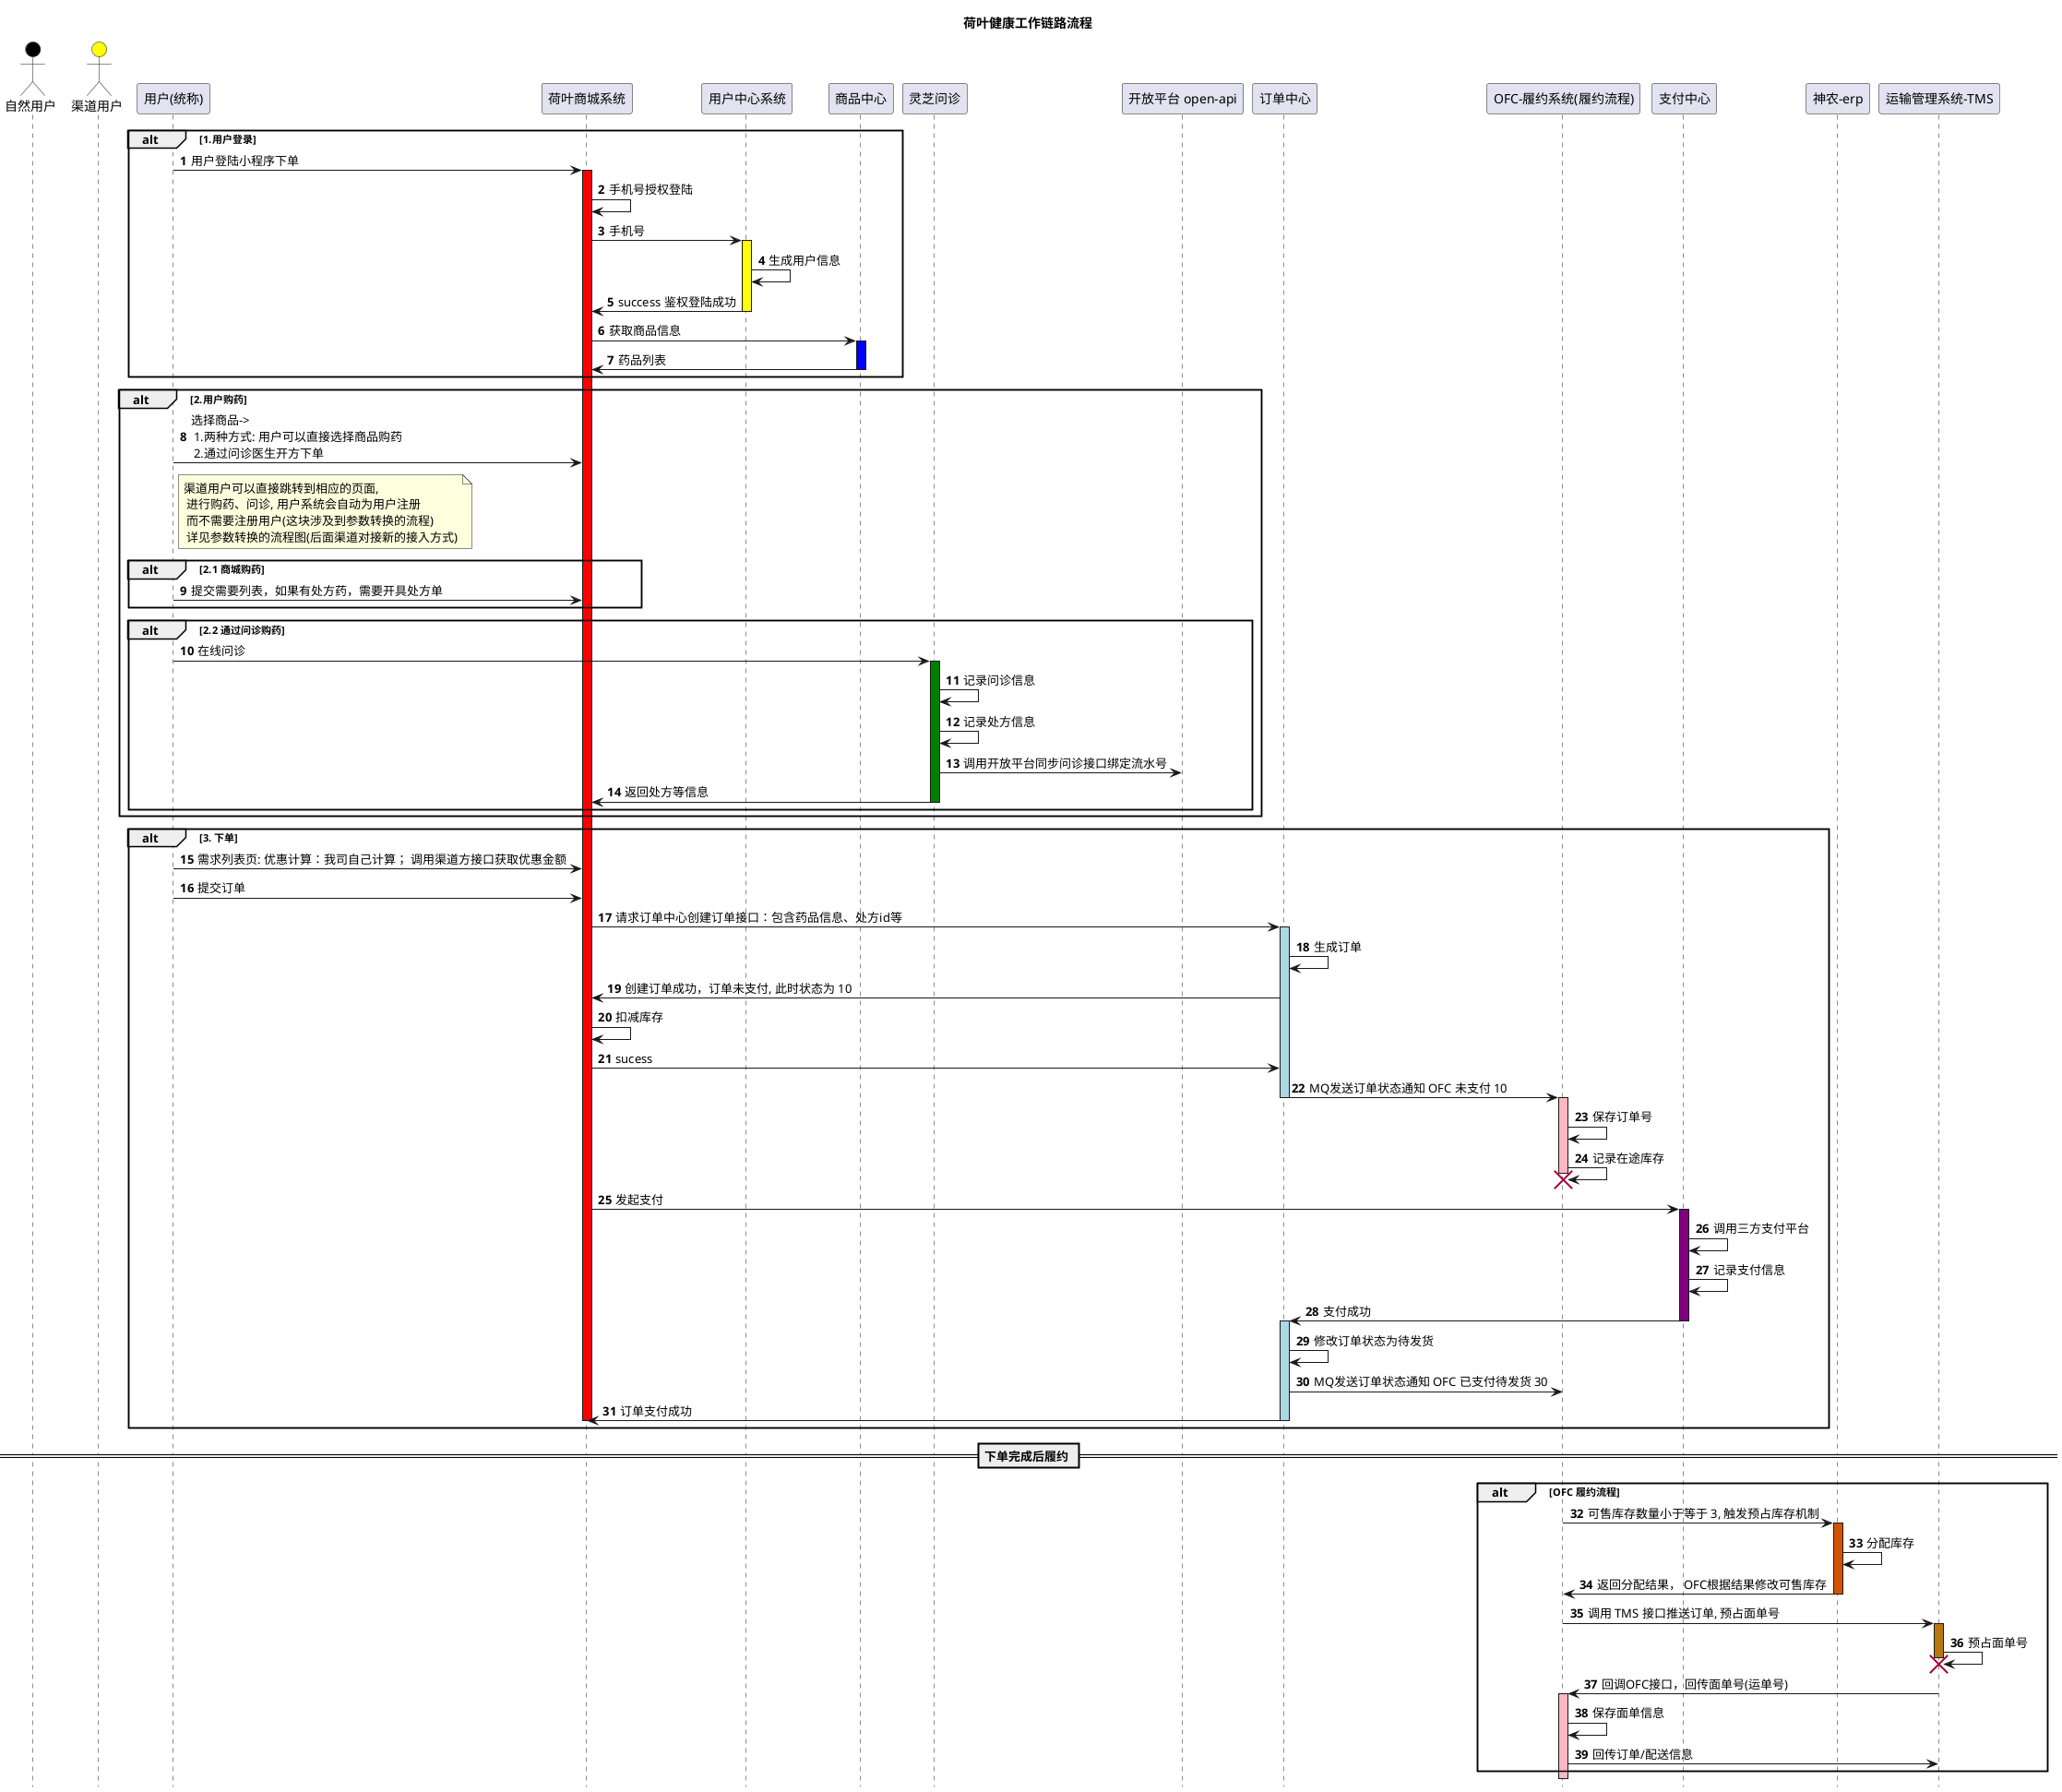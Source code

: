 @startuml
title 荷叶健康工作链路流程
/'面向用户已群体'/
actor 自然用户  as user #black
actor 渠道用户  as channel #yellow

hide footbox
participant "用户(统称)" as userName
participant "荷叶商城系统" as heyeShoppingSys
participant "用户中心系统" as userSys
participant "商品中心" as shopCenter
participant "灵芝问诊" as lingZhiInquiry
participant "开放平台 open-api" as openApi
participant "订单中心" as orderCenter
participant "OFC-履约系统(履约流程)" as OFC
participant "支付中心" as payCenter
participant "神农-erp" as erpCenter
participant "运输管理系统-TMS" as TMS

autonumber
alt 1.用户登录
    userName -> heyeShoppingSys : 用户登陆小程序下单
    activate heyeShoppingSys #red
        heyeShoppingSys -> heyeShoppingSys : 手机号授权登陆
        heyeShoppingSys -> userSys : 手机号
        activate userSys #yellow
            userSys -> userSys : 生成用户信息
            userSys -> heyeShoppingSys : success 鉴权登陆成功
        deactivate userSys
        heyeShoppingSys -> shopCenter : 获取商品信息
        activate shopCenter #blue
            shopCenter -> heyeShoppingSys : 药品列表
        deactivate shopCenter
end

alt 2.用户购药
    userName -> heyeShoppingSys : 选择商品->\n 1.两种方式: 用户可以直接选择商品购药 \n 2.通过问诊医生开方下单
    note right of userName : 渠道用户可以直接跳转到相应的页面, \n 进行购药、问诊, 用户系统会自动为用户注册\n 而不需要注册用户(这块涉及到参数转换的流程)\n 详见参数转换的流程图(后面渠道对接新的接入方式)
    alt 2.1 商城购药
        userName -> heyeShoppingSys : 提交需要列表，如果有处方药，需要开具处方单
    end

    alt 2.2 通过问诊购药
        userName -> lingZhiInquiry : 在线问诊
        activate lingZhiInquiry #green
            lingZhiInquiry -> lingZhiInquiry : 记录问诊信息
            lingZhiInquiry -> lingZhiInquiry : 记录处方信息
            lingZhiInquiry -> openApi : 调用开放平台同步问诊接口绑定流水号
            lingZhiInquiry -> heyeShoppingSys : 返回处方等信息
        deactivate lingZhiInquiry
    end
end

alt 3. 下单
    userName -> heyeShoppingSys : 需求列表页: 优惠计算：我司自己计算； 调用渠道方接口获取优惠金额
    userName -> heyeShoppingSys : 提交订单
    heyeShoppingSys -> orderCenter : 请求订单中心创建订单接口：包含药品信息、处方id等
        activate orderCenter #LightBlue
            orderCenter -> orderCenter : 生成订单
            orderCenter -> heyeShoppingSys : 创建订单成功，订单未支付, 此时状态为 10
            heyeShoppingSys -> heyeShoppingSys : 扣减库存
            heyeShoppingSys -> orderCenter : sucess
            orderCenter -> OFC : MQ发送订单状态通知 OFC 未支付 10
        deactivate orderCenter
        activate OFC #lightPink
            OFC -> OFC : 保存订单号
            OFC -> OFC : 记录在途库存
        destroy OFC
    heyeShoppingSys -> payCenter : 发起支付
    activate payCenter #purple
        payCenter -> payCenter : 调用三方支付平台
        payCenter -> payCenter : 记录支付信息
        payCenter -> orderCenter : 支付成功
    deactivate payCenter
        activate orderCenter #LightBlue
            orderCenter -> orderCenter : 修改订单状态为待发货
            orderCenter -> OFC : MQ发送订单状态通知 OFC 已支付待发货 30
            orderCenter -> heyeShoppingSys : 订单支付成功
        deactivate orderCenter
    deactivate heyeShoppingSys
end
== 下单完成后履约 ==
alt OFC 履约流程
    OFC -> erpCenter : 可售库存数量小于等于 3, 触发预占库存机制
    activate erpCenter #D35400
        erpCenter -> erpCenter : 分配库存
        erpCenter -> OFC : 返回分配结果， OFC根据结果修改可售库存
    deactivate erpCenter
    OFC -> TMS : 调用 TMS 接口推送订单, 预占面单号
    activate TMS #B9770E
        TMS -> TMS : 预占面单号
    destroy TMS
    TMS -> OFC : 回调OFC接口，回传面单号(运单号)
    activate OFC #lightPink
        OFC -> OFC : 保存面单信息
        OFC -> TMS : 回传订单/配送信息

end
@enduml